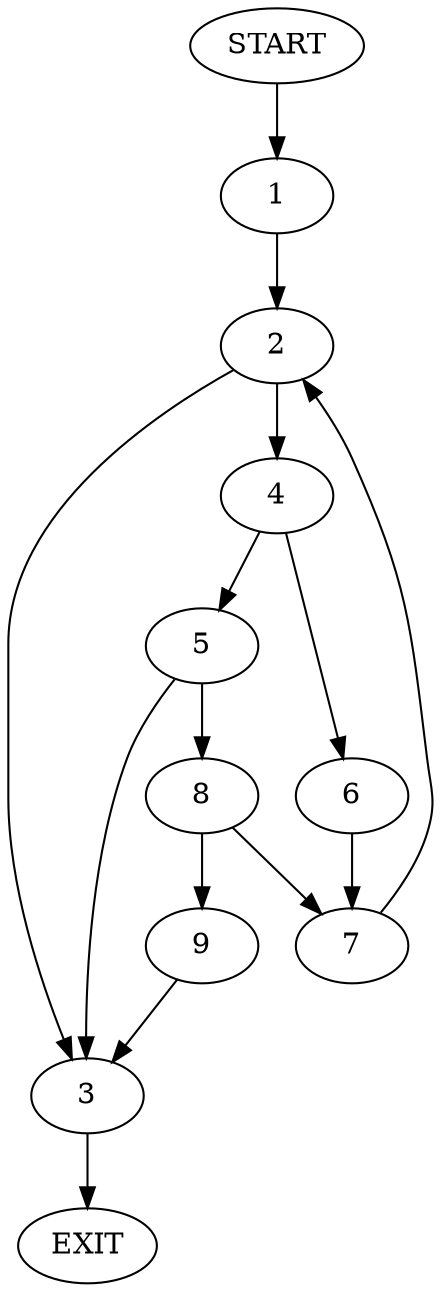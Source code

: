 digraph {
0 [label="START"]
10 [label="EXIT"]
0 -> 1
1 -> 2
2 -> 3
2 -> 4
3 -> 10
4 -> 5
4 -> 6
6 -> 7
5 -> 3
5 -> 8
7 -> 2
8 -> 7
8 -> 9
9 -> 3
}
